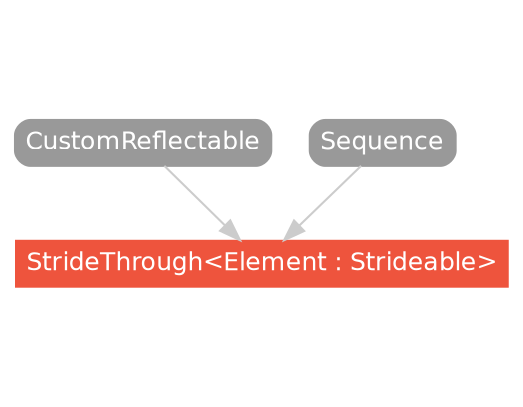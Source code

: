strict digraph "StrideThrough<Element : Strideable> - Type Hierarchy - SwiftDoc.org" {
    pad="0.1,0.8"
    node [shape=box, style="filled,rounded", color="#999999", fillcolor="#999999", fontcolor=white, fontname=Helvetica, fontnames="Helvetica,sansserif", fontsize=12, margin="0.07,0.05", height="0.3"]
    edge [color="#cccccc"]
    "CustomReflectable" [URL="/protocol/CustomReflectable/hierarchy/"]
    "Sequence" [URL="/protocol/Sequence/hierarchy/"]
    "StrideThrough<Element : Strideable>" [URL="/type/StrideThrough/", style="filled", fillcolor="#ee543d", color="#ee543d"]    "Sequence" -> "StrideThrough<Element : Strideable>"
    "CustomReflectable" -> "StrideThrough<Element : Strideable>"
    subgraph Types {
        rank = max; "StrideThrough<Element : Strideable>";
    }
}
